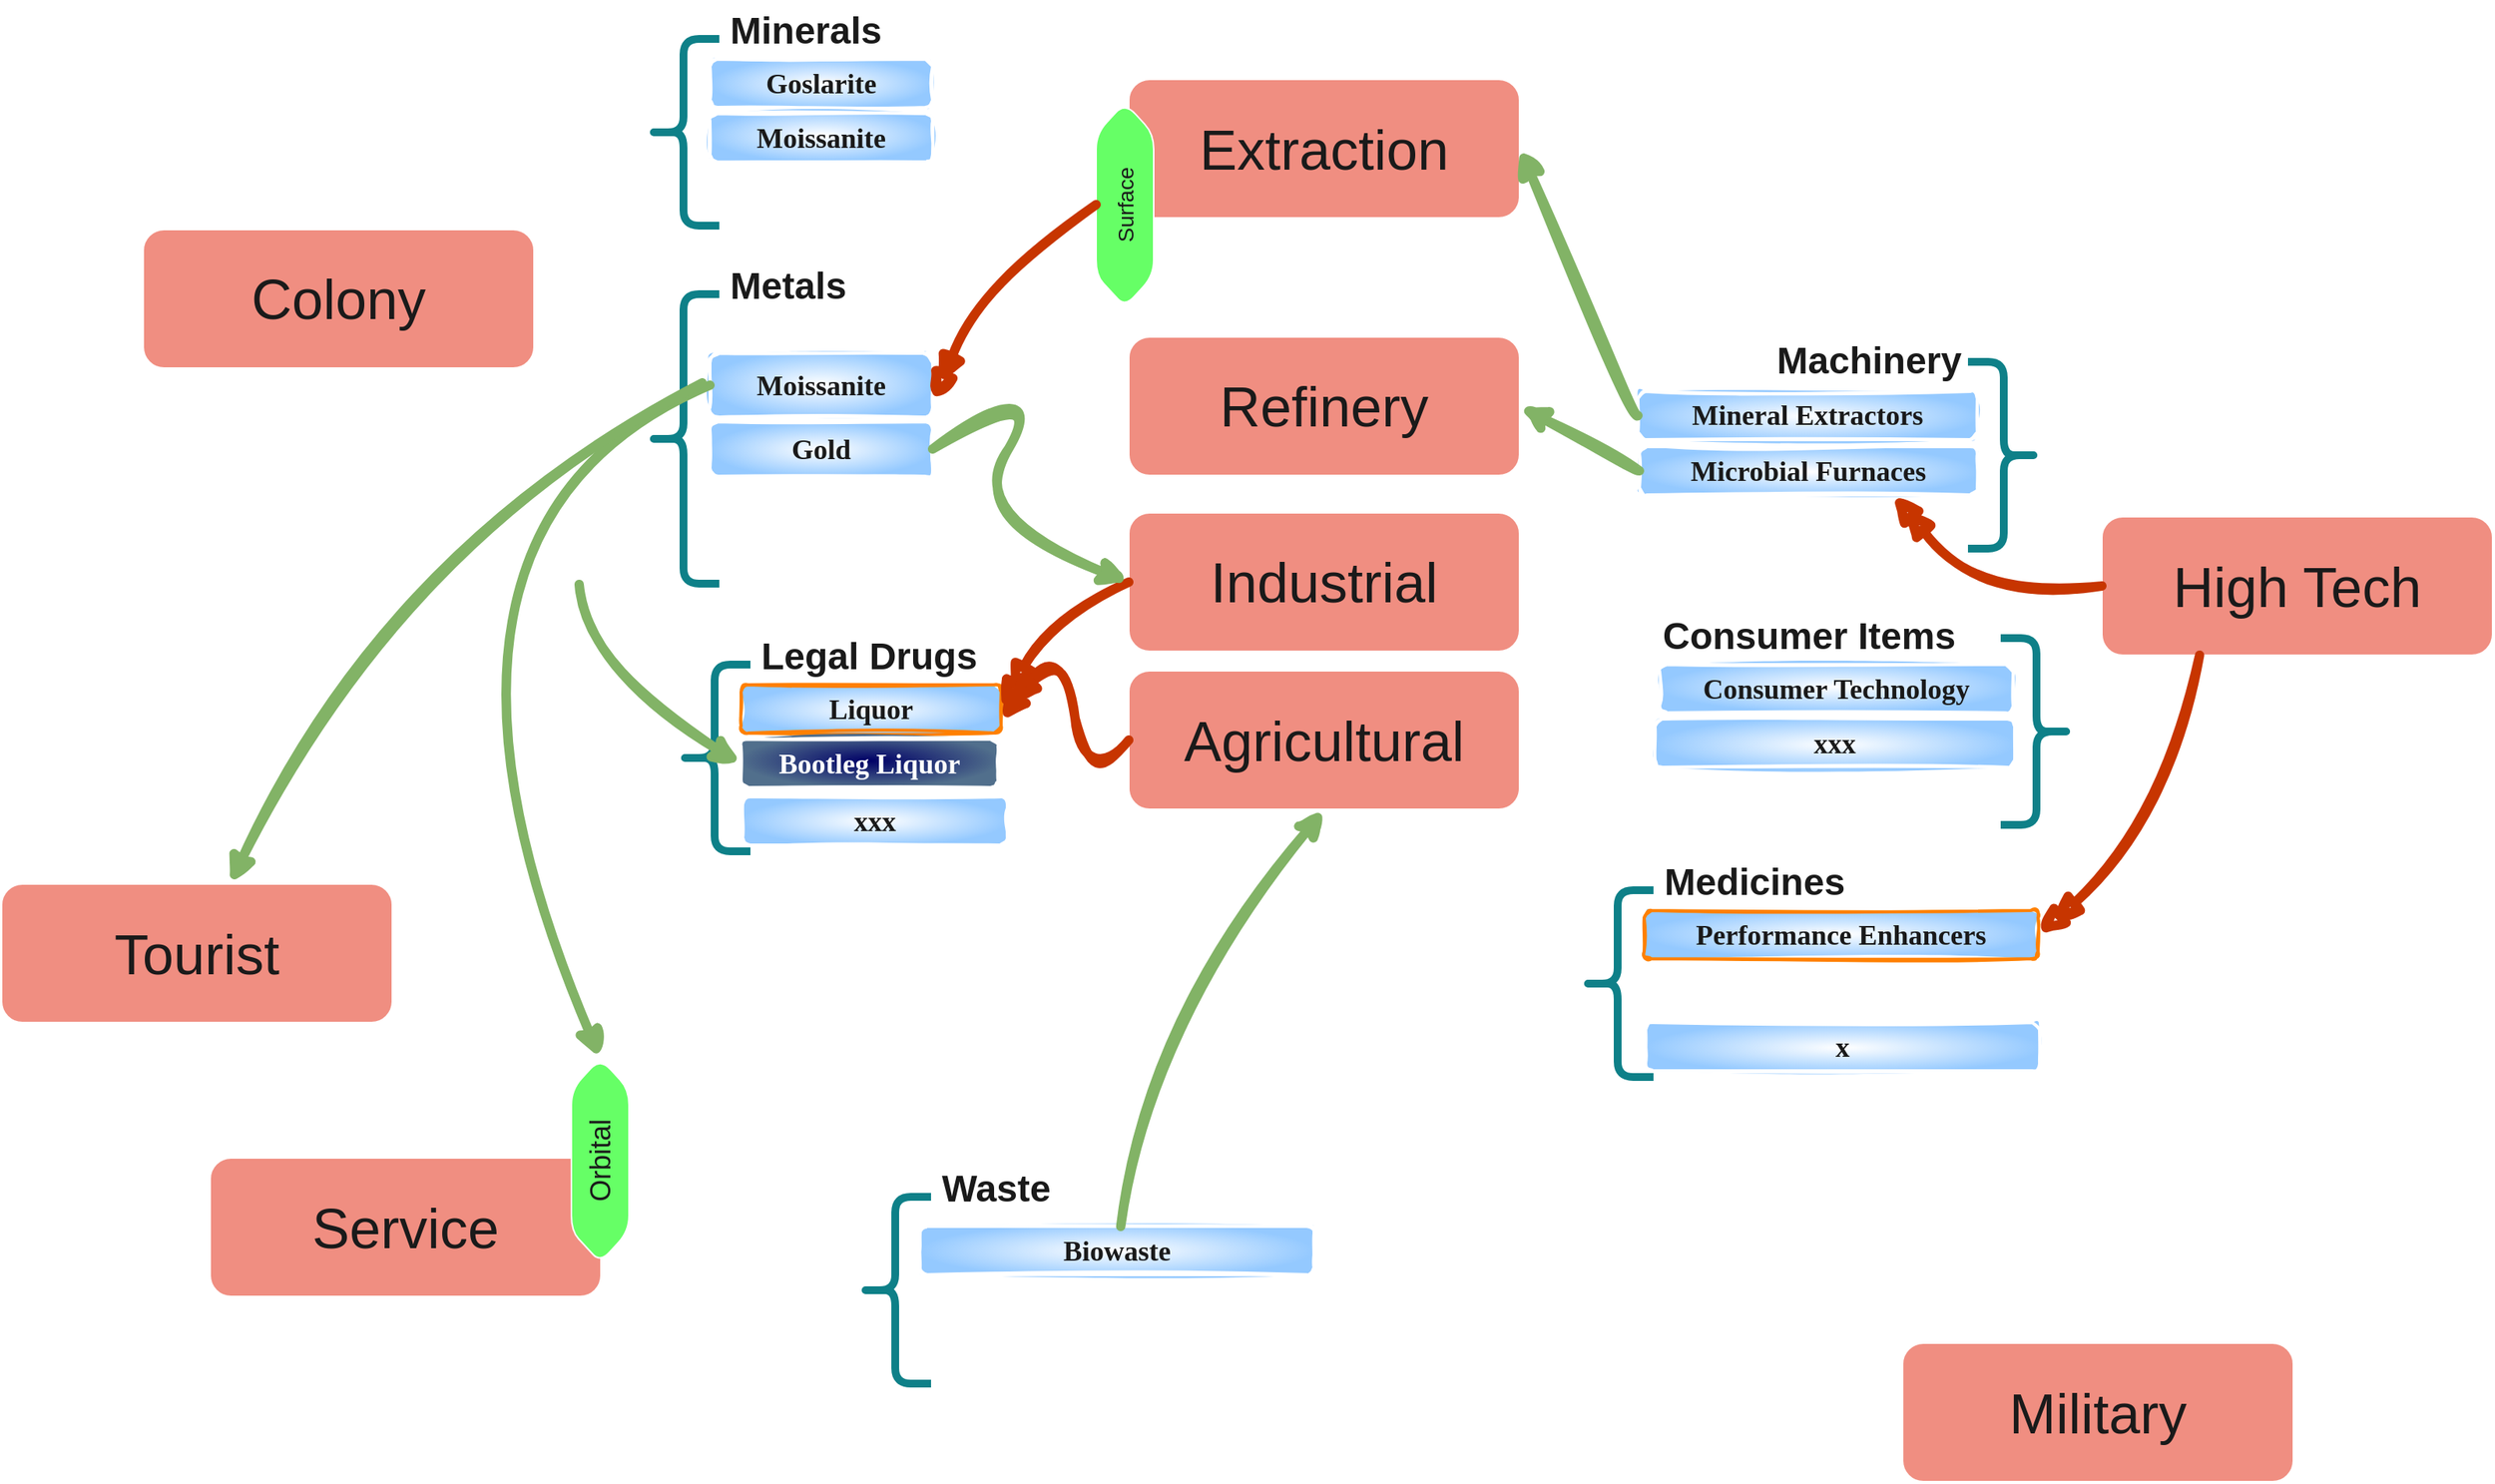 <mxfile version="22.1.1" type="github">
  <diagram name="Page-1" id="42789a77-a242-8287-6e28-9cd8cfd52e62">
    <mxGraphModel dx="2237" dy="1320" grid="0" gridSize="10" guides="1" tooltips="1" connect="1" arrows="1" fold="1" page="1" pageScale="1" pageWidth="1654" pageHeight="1169" background="none" math="0" shadow="0">
      <root>
        <mxCell id="0" />
        <mxCell id="1" parent="0" />
        <mxCell id="SEyN5DobXSdOFwQs9KvG-2" value="" style="shape=curlyBracket;whiteSpace=wrap;html=1;rounded=1;labelPosition=left;verticalLabelPosition=middle;align=right;verticalAlign=middle;strokeColor=#FFFFFF;fontColor=#1A1A1A;fillColor=#F08E81;" vertex="1" parent="1">
          <mxGeometry x="452" y="46.5" width="20" height="120" as="geometry" />
        </mxCell>
        <mxCell id="SEyN5DobXSdOFwQs9KvG-3" value="" style="shape=curlyBracket;whiteSpace=wrap;html=1;rounded=1;flipH=1;labelPosition=right;verticalLabelPosition=middle;align=left;verticalAlign=middle;strokeColor=#FFFFFF;fontColor=#1A1A1A;fillColor=#F08E81;" vertex="1" parent="1">
          <mxGeometry x="452" y="46.5" width="20" height="120" as="geometry" />
        </mxCell>
        <mxCell id="SEyN5DobXSdOFwQs9KvG-4" value="" style="shape=curlyBracket;whiteSpace=wrap;html=1;rounded=1;labelPosition=left;verticalLabelPosition=middle;align=right;verticalAlign=middle;strokeColor=#0e8088;fillColor=#b0e3e6;strokeWidth=5;perimeterSpacing=2;shadow=0;" vertex="1" parent="1">
          <mxGeometry x="455" y="65" width="46" height="120" as="geometry" />
        </mxCell>
        <mxCell id="SEyN5DobXSdOFwQs9KvG-5" value="Goslarite" style="rounded=1;whiteSpace=wrap;html=1;strokeWidth=2;fillWeight=4;hachureGap=8;hachureAngle=45;fillColor=default;sketch=1;strokeColor=#FFFFFF;fontColor=#1A1A1A;fontStyle=1;fontSize=18;labelBorderColor=none;fontFamily=Lucida Console;gradientColor=#94C9FF;gradientDirection=radial;" vertex="1" parent="1">
          <mxGeometry x="495" y="78" width="143" height="31" as="geometry" />
        </mxCell>
        <mxCell id="SEyN5DobXSdOFwQs9KvG-6" value="Moissanite" style="rounded=1;whiteSpace=wrap;html=1;strokeWidth=2;fillWeight=4;hachureGap=8;hachureAngle=45;fillColor=default;sketch=1;strokeColor=#FFFFFF;fontColor=#1A1A1A;fontStyle=1;fontSize=18;labelBorderColor=none;fontFamily=Lucida Console;gradientColor=#94C9FF;gradientDirection=radial;" vertex="1" parent="1">
          <mxGeometry x="495" y="113" width="143" height="31" as="geometry" />
        </mxCell>
        <mxCell id="SEyN5DobXSdOFwQs9KvG-7" value="Minerals" style="text;strokeColor=none;fillColor=none;html=1;fontSize=24;fontStyle=1;verticalAlign=middle;align=left;fontColor=#1A1A1A;" vertex="1" parent="1">
          <mxGeometry x="506" y="40" width="100" height="40" as="geometry" />
        </mxCell>
        <mxCell id="SEyN5DobXSdOFwQs9KvG-10" value="Extraction" style="rounded=1;whiteSpace=wrap;html=1;strokeColor=#FFFFFF;fontColor=#1A1A1A;fillColor=#F08E81;fontSize=36;" vertex="1" parent="1">
          <mxGeometry x="764" y="91" width="251" height="89" as="geometry" />
        </mxCell>
        <mxCell id="SEyN5DobXSdOFwQs9KvG-11" value="Refinery" style="rounded=1;whiteSpace=wrap;html=1;strokeColor=#FFFFFF;fontColor=#1A1A1A;fillColor=#F08E81;fontSize=36;" vertex="1" parent="1">
          <mxGeometry x="764" y="256.5" width="251" height="89" as="geometry" />
        </mxCell>
        <mxCell id="SEyN5DobXSdOFwQs9KvG-12" value="High Tech" style="rounded=1;whiteSpace=wrap;html=1;strokeColor=#FFFFFF;fontColor=#1A1A1A;fillColor=#F08E81;fontSize=36;" vertex="1" parent="1">
          <mxGeometry x="1389" y="372" width="251" height="89" as="geometry" />
        </mxCell>
        <mxCell id="SEyN5DobXSdOFwQs9KvG-13" value="Industrial" style="rounded=1;whiteSpace=wrap;html=1;strokeColor=#FFFFFF;fontColor=#1A1A1A;fillColor=#F08E81;fontSize=36;" vertex="1" parent="1">
          <mxGeometry x="764" y="369.5" width="251" height="89" as="geometry" />
        </mxCell>
        <mxCell id="SEyN5DobXSdOFwQs9KvG-15" value="Microbial Furnaces" style="rounded=1;whiteSpace=wrap;html=1;strokeWidth=2;fillWeight=4;hachureGap=8;hachureAngle=45;fillColor=default;sketch=1;strokeColor=#FFFFFF;fontColor=#1A1A1A;fontStyle=1;fontSize=18;labelBorderColor=none;fontFamily=Lucida Console;gradientColor=#94C9FF;gradientDirection=radial;" vertex="1" parent="1">
          <mxGeometry x="1092" y="327" width="217" height="31" as="geometry" />
        </mxCell>
        <mxCell id="SEyN5DobXSdOFwQs9KvG-24" style="edgeStyle=orthogonalEdgeStyle;rounded=0;orthogonalLoop=1;jettySize=auto;html=1;exitX=0.25;exitY=0;exitDx=0;exitDy=0;strokeColor=#182E3E;fontColor=#1A1A1A;" edge="1" parent="1" source="SEyN5DobXSdOFwQs9KvG-16">
          <mxGeometry relative="1" as="geometry">
            <mxPoint x="1154.146" y="310.161" as="targetPoint" />
          </mxGeometry>
        </mxCell>
        <mxCell id="SEyN5DobXSdOFwQs9KvG-16" value="Mineral Extractors" style="rounded=1;whiteSpace=wrap;html=1;strokeWidth=2;fillWeight=4;hachureGap=8;hachureAngle=45;fillColor=default;sketch=1;strokeColor=#FFFFFF;fontColor=#1A1A1A;fontStyle=1;fontSize=18;labelBorderColor=none;fontFamily=Lucida Console;gradientColor=#94C9FF;gradientDirection=radial;" vertex="1" parent="1">
          <mxGeometry x="1091" y="291.5" width="218" height="31" as="geometry" />
        </mxCell>
        <mxCell id="SEyN5DobXSdOFwQs9KvG-17" value="Machinery" style="text;strokeColor=none;fillColor=none;html=1;fontSize=24;fontStyle=1;verticalAlign=middle;align=right;fontColor=#1A1A1A;" vertex="1" parent="1">
          <mxGeometry x="1084" y="252" width="216" height="39.5" as="geometry" />
        </mxCell>
        <mxCell id="SEyN5DobXSdOFwQs9KvG-18" value="" style="shape=curlyBracket;whiteSpace=wrap;html=1;rounded=1;labelPosition=left;verticalLabelPosition=middle;align=right;verticalAlign=middle;strokeColor=#0e8088;fillColor=#b0e3e6;strokeWidth=5;perimeterSpacing=2;shadow=0;rotation=-180;" vertex="1" parent="1">
          <mxGeometry x="1303" y="272.5" width="46" height="120" as="geometry" />
        </mxCell>
        <mxCell id="SEyN5DobXSdOFwQs9KvG-20" value="Consumer Technology" style="rounded=1;whiteSpace=wrap;html=1;strokeWidth=2;fillWeight=4;hachureGap=8;hachureAngle=45;fillColor=default;sketch=1;strokeColor=#FFFFFF;fontColor=#1A1A1A;fontStyle=1;fontSize=18;labelBorderColor=none;fontFamily=Lucida Console;gradientColor=#94C9FF;gradientDirection=radial;" vertex="1" parent="1">
          <mxGeometry x="1105" y="467" width="227" height="31" as="geometry" />
        </mxCell>
        <mxCell id="SEyN5DobXSdOFwQs9KvG-21" value="xxx" style="rounded=1;whiteSpace=wrap;html=1;strokeWidth=2;fillWeight=4;hachureGap=8;hachureAngle=45;fillColor=default;sketch=1;strokeColor=#FFFFFF;fontColor=#1A1A1A;fontStyle=1;fontSize=18;labelBorderColor=none;fontFamily=Lucida Console;gradientColor=#94C9FF;gradientDirection=radial;" vertex="1" parent="1">
          <mxGeometry x="1102" y="502" width="231" height="31" as="geometry" />
        </mxCell>
        <mxCell id="SEyN5DobXSdOFwQs9KvG-22" value="Consumer Items" style="text;strokeColor=none;fillColor=none;html=1;fontSize=24;fontStyle=1;verticalAlign=middle;align=left;fontColor=#1A1A1A;" vertex="1" parent="1">
          <mxGeometry x="1105" y="429" width="221" height="40" as="geometry" />
        </mxCell>
        <mxCell id="SEyN5DobXSdOFwQs9KvG-23" value="" style="shape=curlyBracket;whiteSpace=wrap;html=1;rounded=1;labelPosition=left;verticalLabelPosition=middle;align=right;verticalAlign=middle;strokeColor=#0e8088;fillColor=#b0e3e6;strokeWidth=5;perimeterSpacing=2;shadow=0;rotation=-180;" vertex="1" parent="1">
          <mxGeometry x="1324" y="450" width="46" height="120" as="geometry" />
        </mxCell>
        <mxCell id="SEyN5DobXSdOFwQs9KvG-25" value="" style="endArrow=classic;html=1;strokeColor=#82b366;fontColor=#1A1A1A;exitX=0;exitY=0.5;exitDx=0;exitDy=0;entryX=1;entryY=0.5;entryDx=0;entryDy=0;fillColor=#d5e8d4;gradientColor=#97d077;curved=1;strokeWidth=6;sketch=1;curveFitting=1;jiggle=2;" edge="1" parent="1" source="SEyN5DobXSdOFwQs9KvG-15" target="SEyN5DobXSdOFwQs9KvG-11">
          <mxGeometry relative="1" as="geometry">
            <mxPoint x="606" y="530" as="sourcePoint" />
            <mxPoint x="706" y="530" as="targetPoint" />
          </mxGeometry>
        </mxCell>
        <mxCell id="SEyN5DobXSdOFwQs9KvG-29" value="" style="endArrow=classic;html=1;strokeColor=#82b366;fontColor=#1A1A1A;exitX=0;exitY=0.5;exitDx=0;exitDy=0;entryX=1;entryY=0.5;entryDx=0;entryDy=0;fillColor=#d5e8d4;gradientColor=#97d077;curved=1;strokeWidth=6;sketch=1;curveFitting=1;jiggle=2;" edge="1" parent="1" source="SEyN5DobXSdOFwQs9KvG-16" target="SEyN5DobXSdOFwQs9KvG-10">
          <mxGeometry relative="1" as="geometry">
            <mxPoint x="1102" y="269" as="sourcePoint" />
            <mxPoint x="1025" y="311" as="targetPoint" />
          </mxGeometry>
        </mxCell>
        <mxCell id="SEyN5DobXSdOFwQs9KvG-30" value="" style="shape=curlyBracket;whiteSpace=wrap;html=1;rounded=1;labelPosition=left;verticalLabelPosition=middle;align=right;verticalAlign=middle;strokeColor=#0e8088;fillColor=#b0e3e6;strokeWidth=5;perimeterSpacing=2;shadow=0;" vertex="1" parent="1">
          <mxGeometry x="475" y="467" width="46" height="120" as="geometry" />
        </mxCell>
        <mxCell id="SEyN5DobXSdOFwQs9KvG-31" value="Liquor" style="rounded=1;whiteSpace=wrap;html=1;strokeWidth=2;fillWeight=4;hachureGap=8;hachureAngle=45;fillColor=default;sketch=1;strokeColor=#FF8000;fontColor=#1A1A1A;fontStyle=1;fontSize=18;labelBorderColor=none;fontFamily=Lucida Console;gradientColor=#94C9FF;gradientDirection=radial;" vertex="1" parent="1">
          <mxGeometry x="515" y="480" width="167" height="31" as="geometry" />
        </mxCell>
        <mxCell id="SEyN5DobXSdOFwQs9KvG-32" value="Bootleg Liquor" style="rounded=1;whiteSpace=wrap;html=1;strokeWidth=2;fillWeight=4;hachureGap=8;hachureAngle=45;fillColor=#000066;sketch=1;strokeColor=#FFFFFF;fontColor=#FFFFFF;fontStyle=1;fontSize=18;labelBorderColor=none;fontFamily=Lucida Console;gradientColor=#516F8C;gradientDirection=radial;" vertex="1" parent="1">
          <mxGeometry x="515" y="515" width="165" height="31" as="geometry" />
        </mxCell>
        <mxCell id="SEyN5DobXSdOFwQs9KvG-33" value="Legal Drugs" style="text;strokeColor=none;fillColor=none;html=1;fontSize=24;fontStyle=1;verticalAlign=middle;align=left;fontColor=#1A1A1A;" vertex="1" parent="1">
          <mxGeometry x="526" y="442" width="100" height="40" as="geometry" />
        </mxCell>
        <mxCell id="SEyN5DobXSdOFwQs9KvG-34" value="Agricultural" style="rounded=1;whiteSpace=wrap;html=1;strokeColor=#FFFFFF;fontColor=#1A1A1A;fillColor=#F08E81;fontSize=36;" vertex="1" parent="1">
          <mxGeometry x="764" y="471" width="251" height="89" as="geometry" />
        </mxCell>
        <mxCell id="SEyN5DobXSdOFwQs9KvG-35" value="" style="endArrow=doubleBlock;html=1;strokeColor=#C73500;fontColor=#1A1A1A;exitX=0;exitY=0.5;exitDx=0;exitDy=0;entryX=1;entryY=0.5;entryDx=0;entryDy=0;fillColor=#fa6800;curved=1;strokeWidth=6;sketch=1;curveFitting=1;jiggle=2;startArrow=none;startFill=0;targetPerimeterSpacing=0;endFill=1;" edge="1" parent="1" source="SEyN5DobXSdOFwQs9KvG-13" target="SEyN5DobXSdOFwQs9KvG-31">
          <mxGeometry relative="1" as="geometry">
            <mxPoint x="806" y="664" as="sourcePoint" />
            <mxPoint x="730" y="550" as="targetPoint" />
            <Array as="points">
              <mxPoint x="710" y="443" />
            </Array>
          </mxGeometry>
        </mxCell>
        <mxCell id="SEyN5DobXSdOFwQs9KvG-37" value="" style="endArrow=doubleBlock;html=1;strokeColor=#C73500;fontColor=#1A1A1A;exitX=0;exitY=0.5;exitDx=0;exitDy=0;fillColor=#fa6800;curved=1;strokeWidth=6;sketch=1;curveFitting=1;jiggle=2;startArrow=none;startFill=0;targetPerimeterSpacing=0;endFill=1;entryX=1;entryY=0.75;entryDx=0;entryDy=0;" edge="1" parent="1" source="SEyN5DobXSdOFwQs9KvG-34" target="SEyN5DobXSdOFwQs9KvG-31">
          <mxGeometry relative="1" as="geometry">
            <mxPoint x="774" y="424" as="sourcePoint" />
            <mxPoint x="691" y="575" as="targetPoint" />
            <Array as="points">
              <mxPoint x="739" y="550" />
              <mxPoint x="720" y="453" />
            </Array>
          </mxGeometry>
        </mxCell>
        <mxCell id="SEyN5DobXSdOFwQs9KvG-39" value="xxx" style="rounded=1;whiteSpace=wrap;html=1;strokeWidth=2;fillWeight=4;hachureGap=8;hachureAngle=45;fillColor=default;sketch=1;strokeColor=#FFFFFF;fontColor=#1A1A1A;fontStyle=1;fontSize=18;labelBorderColor=none;fontFamily=Lucida Console;gradientColor=#94C9FF;gradientDirection=radial;" vertex="1" parent="1">
          <mxGeometry x="516" y="552" width="170" height="31" as="geometry" />
        </mxCell>
        <mxCell id="SEyN5DobXSdOFwQs9KvG-41" value="" style="endArrow=classic;html=1;strokeColor=#82b366;fontColor=#1A1A1A;exitX=1;exitY=0.5;exitDx=0;exitDy=0;entryX=0;entryY=0.5;entryDx=0;entryDy=0;fillColor=#d5e8d4;gradientColor=#97d077;curved=1;strokeWidth=6;sketch=1;curveFitting=1;jiggle=2;" edge="1" parent="1" target="SEyN5DobXSdOFwQs9KvG-32">
          <mxGeometry relative="1" as="geometry">
            <mxPoint x="411" y="415.5" as="sourcePoint" />
            <mxPoint x="297" y="604" as="targetPoint" />
            <Array as="points">
              <mxPoint x="420" y="475" />
            </Array>
          </mxGeometry>
        </mxCell>
        <mxCell id="SEyN5DobXSdOFwQs9KvG-42" value="" style="shape=curlyBracket;whiteSpace=wrap;html=1;rounded=1;labelPosition=left;verticalLabelPosition=middle;align=right;verticalAlign=middle;strokeColor=#0e8088;fillColor=#b0e3e6;strokeWidth=5;perimeterSpacing=2;shadow=0;" vertex="1" parent="1">
          <mxGeometry x="1055" y="612" width="46" height="120" as="geometry" />
        </mxCell>
        <mxCell id="SEyN5DobXSdOFwQs9KvG-43" value="Performance Enhancers" style="rounded=1;whiteSpace=wrap;html=1;strokeWidth=2;fillWeight=4;hachureGap=8;hachureAngle=45;fillColor=default;sketch=1;strokeColor=#FF8000;fontColor=#1A1A1A;fontStyle=1;fontSize=18;labelBorderColor=none;fontFamily=Lucida Console;gradientColor=#94C9FF;gradientDirection=radial;" vertex="1" parent="1">
          <mxGeometry x="1095" y="625" width="253" height="31" as="geometry" />
        </mxCell>
        <mxCell id="SEyN5DobXSdOFwQs9KvG-45" value="Medicines" style="text;strokeColor=none;fillColor=none;html=1;fontSize=24;fontStyle=1;verticalAlign=middle;align=left;fontColor=#1A1A1A;" vertex="1" parent="1">
          <mxGeometry x="1106" y="587" width="100" height="40" as="geometry" />
        </mxCell>
        <mxCell id="SEyN5DobXSdOFwQs9KvG-46" value="x" style="rounded=1;whiteSpace=wrap;html=1;strokeWidth=2;fillWeight=4;hachureGap=8;hachureAngle=45;fillColor=default;sketch=1;strokeColor=#FFFFFF;fontColor=#1A1A1A;fontStyle=1;fontSize=18;labelBorderColor=none;fontFamily=Lucida Console;gradientColor=#94C9FF;gradientDirection=radial;" vertex="1" parent="1">
          <mxGeometry x="1096" y="697" width="253" height="31" as="geometry" />
        </mxCell>
        <mxCell id="SEyN5DobXSdOFwQs9KvG-47" value="" style="endArrow=doubleBlock;html=1;strokeColor=#C73500;fontColor=#1A1A1A;exitX=0.25;exitY=1;exitDx=0;exitDy=0;fillColor=#fa6800;curved=1;strokeWidth=6;sketch=1;curveFitting=1;jiggle=2;startArrow=none;startFill=0;targetPerimeterSpacing=0;endFill=1;entryX=1;entryY=0.5;entryDx=0;entryDy=0;" edge="1" parent="1" source="SEyN5DobXSdOFwQs9KvG-12" target="SEyN5DobXSdOFwQs9KvG-43">
          <mxGeometry relative="1" as="geometry">
            <mxPoint x="1216.757" y="724.005" as="sourcePoint" />
            <mxPoint x="853" y="725.77" as="targetPoint" />
            <Array as="points">
              <mxPoint x="1432" y="568" />
            </Array>
          </mxGeometry>
        </mxCell>
        <mxCell id="SEyN5DobXSdOFwQs9KvG-48" value="" style="endArrow=doubleBlock;html=1;strokeColor=#C73500;fontColor=#1A1A1A;fillColor=#fa6800;curved=1;strokeWidth=6;sketch=1;curveFitting=1;jiggle=2;startArrow=none;startFill=0;targetPerimeterSpacing=0;endFill=1;exitX=0;exitY=0.5;exitDx=0;exitDy=0;entryX=0.75;entryY=1;entryDx=0;entryDy=0;" edge="1" parent="1" source="SEyN5DobXSdOFwQs9KvG-12" target="SEyN5DobXSdOFwQs9KvG-15">
          <mxGeometry relative="1" as="geometry">
            <mxPoint x="1404" y="191" as="sourcePoint" />
            <mxPoint x="727" y="872" as="targetPoint" />
            <Array as="points">
              <mxPoint x="1314" y="428" />
            </Array>
          </mxGeometry>
        </mxCell>
        <mxCell id="SEyN5DobXSdOFwQs9KvG-49" value="Colony" style="rounded=1;whiteSpace=wrap;html=1;strokeColor=#FFFFFF;fontColor=#1A1A1A;fillColor=#F08E81;fontSize=36;" vertex="1" parent="1">
          <mxGeometry x="131" y="187.5" width="251" height="89" as="geometry" />
        </mxCell>
        <mxCell id="SEyN5DobXSdOFwQs9KvG-50" value="Tourist" style="rounded=1;whiteSpace=wrap;html=1;strokeColor=#FFFFFF;fontColor=#1A1A1A;fillColor=#F08E81;fontSize=36;" vertex="1" parent="1">
          <mxGeometry x="40" y="608" width="251" height="89" as="geometry" />
        </mxCell>
        <mxCell id="SEyN5DobXSdOFwQs9KvG-52" value="Military" style="rounded=1;whiteSpace=wrap;html=1;strokeColor=#FFFFFF;fontColor=#1A1A1A;fillColor=#F08E81;fontSize=36;" vertex="1" parent="1">
          <mxGeometry x="1261" y="903" width="251" height="89" as="geometry" />
        </mxCell>
        <mxCell id="SEyN5DobXSdOFwQs9KvG-53" value="" style="shape=curlyBracket;whiteSpace=wrap;html=1;rounded=1;labelPosition=left;verticalLabelPosition=middle;align=right;verticalAlign=middle;strokeColor=#FFFFFF;fontColor=#1A1A1A;fillColor=#F08E81;" vertex="1" parent="1">
          <mxGeometry x="452" y="210.5" width="20" height="120" as="geometry" />
        </mxCell>
        <mxCell id="SEyN5DobXSdOFwQs9KvG-54" value="" style="shape=curlyBracket;whiteSpace=wrap;html=1;rounded=1;flipH=1;labelPosition=right;verticalLabelPosition=middle;align=left;verticalAlign=middle;strokeColor=#FFFFFF;fontColor=#1A1A1A;fillColor=#F08E81;" vertex="1" parent="1">
          <mxGeometry x="452" y="210.5" width="20" height="120" as="geometry" />
        </mxCell>
        <mxCell id="SEyN5DobXSdOFwQs9KvG-55" value="" style="shape=curlyBracket;whiteSpace=wrap;html=1;rounded=1;labelPosition=left;verticalLabelPosition=middle;align=right;verticalAlign=middle;strokeColor=#0e8088;fillColor=#b0e3e6;strokeWidth=5;perimeterSpacing=2;shadow=0;" vertex="1" parent="1">
          <mxGeometry x="455" y="229" width="46" height="186" as="geometry" />
        </mxCell>
        <mxCell id="SEyN5DobXSdOFwQs9KvG-56" value="Gold" style="rounded=1;whiteSpace=wrap;html=1;strokeWidth=2;fillWeight=4;hachureGap=8;hachureAngle=45;fillColor=default;sketch=1;strokeColor=#FFFFFF;fontColor=#1A1A1A;fontStyle=1;fontSize=18;labelBorderColor=none;fontFamily=Lucida Console;gradientColor=#94C9FF;gradientDirection=radial;" vertex="1" parent="1">
          <mxGeometry x="495" y="311" width="143" height="35" as="geometry" />
        </mxCell>
        <mxCell id="SEyN5DobXSdOFwQs9KvG-57" value="Moissanite" style="rounded=1;whiteSpace=wrap;html=1;strokeWidth=2;fillWeight=4;hachureGap=8;hachureAngle=45;fillColor=default;sketch=1;strokeColor=#FFFFFF;fontColor=#1A1A1A;fontStyle=1;fontSize=18;labelBorderColor=none;fontFamily=Lucida Console;gradientColor=#94C9FF;gradientDirection=radial;" vertex="1" parent="1">
          <mxGeometry x="495" y="267" width="143" height="41" as="geometry" />
        </mxCell>
        <mxCell id="SEyN5DobXSdOFwQs9KvG-58" value="Metals" style="text;strokeColor=none;fillColor=none;html=1;fontSize=24;fontStyle=1;verticalAlign=middle;align=left;fontColor=#1A1A1A;" vertex="1" parent="1">
          <mxGeometry x="506" y="204" width="100" height="40" as="geometry" />
        </mxCell>
        <mxCell id="SEyN5DobXSdOFwQs9KvG-59" value="" style="endArrow=classic;html=1;strokeColor=#82b366;fontColor=#1A1A1A;exitX=1;exitY=0.5;exitDx=0;exitDy=0;entryX=0;entryY=0.5;entryDx=0;entryDy=0;fillColor=#d5e8d4;gradientColor=#97d077;curved=1;strokeWidth=6;sketch=1;curveFitting=1;jiggle=2;" edge="1" parent="1" source="SEyN5DobXSdOFwQs9KvG-56" target="SEyN5DobXSdOFwQs9KvG-13">
          <mxGeometry relative="1" as="geometry">
            <mxPoint x="1101" y="317" as="sourcePoint" />
            <mxPoint x="1025" y="203" as="targetPoint" />
            <Array as="points">
              <mxPoint x="714" y="282" />
              <mxPoint x="660" y="374" />
            </Array>
          </mxGeometry>
        </mxCell>
        <mxCell id="SEyN5DobXSdOFwQs9KvG-60" value="" style="shape=curlyBracket;whiteSpace=wrap;html=1;rounded=1;labelPosition=left;verticalLabelPosition=middle;align=right;verticalAlign=middle;strokeColor=#0e8088;fillColor=#b0e3e6;strokeWidth=5;perimeterSpacing=2;shadow=0;" vertex="1" parent="1">
          <mxGeometry x="591" y="809" width="46" height="120" as="geometry" />
        </mxCell>
        <mxCell id="SEyN5DobXSdOFwQs9KvG-62" value="Waste" style="text;strokeColor=none;fillColor=none;html=1;fontSize=24;fontStyle=1;verticalAlign=middle;align=left;fontColor=#1A1A1A;" vertex="1" parent="1">
          <mxGeometry x="642" y="784" width="100" height="40" as="geometry" />
        </mxCell>
        <mxCell id="SEyN5DobXSdOFwQs9KvG-63" value="Biowaste" style="rounded=1;whiteSpace=wrap;html=1;strokeWidth=2;fillWeight=4;hachureGap=8;hachureAngle=45;fillColor=default;sketch=1;strokeColor=#FFFFFF;fontColor=#1A1A1A;fontStyle=1;fontSize=18;labelBorderColor=none;fontFamily=Lucida Console;gradientColor=#94C9FF;gradientDirection=radial;" vertex="1" parent="1">
          <mxGeometry x="630" y="828" width="253" height="31" as="geometry" />
        </mxCell>
        <mxCell id="SEyN5DobXSdOFwQs9KvG-64" value="" style="endArrow=classic;html=1;strokeColor=#82b366;fontColor=#1A1A1A;entryX=0.5;entryY=1;entryDx=0;entryDy=0;fillColor=#d5e8d4;gradientColor=#97d077;curved=1;strokeWidth=6;sketch=1;curveFitting=1;jiggle=2;" edge="1" parent="1" source="SEyN5DobXSdOFwQs9KvG-63" target="SEyN5DobXSdOFwQs9KvG-34">
          <mxGeometry relative="1" as="geometry">
            <mxPoint x="648" y="266" as="sourcePoint" />
            <mxPoint x="774" y="424" as="targetPoint" />
            <Array as="points">
              <mxPoint x="778" y="700" />
            </Array>
          </mxGeometry>
        </mxCell>
        <mxCell id="SEyN5DobXSdOFwQs9KvG-66" value="Surface" style="shape=hexagon;perimeter=hexagonPerimeter2;whiteSpace=wrap;html=1;fixedSize=1;strokeColor=#FFFFFF;fontColor=#1A1A1A;fillColor=#66FF66;fontSize=14;rounded=1;rotation=-90;" vertex="1" parent="1">
          <mxGeometry x="696" y="153" width="131" height="37" as="geometry" />
        </mxCell>
        <mxCell id="SEyN5DobXSdOFwQs9KvG-68" value="" style="endArrow=doubleBlock;html=1;strokeColor=#C73500;fontColor=#1A1A1A;exitX=0.5;exitY=0;exitDx=0;exitDy=0;entryX=1;entryY=0.75;entryDx=0;entryDy=0;fillColor=#fa6800;curved=1;strokeWidth=6;sketch=1;curveFitting=1;jiggle=2;startArrow=none;startFill=0;targetPerimeterSpacing=0;endFill=1;" edge="1" parent="1" source="SEyN5DobXSdOFwQs9KvG-66" target="SEyN5DobXSdOFwQs9KvG-57">
          <mxGeometry relative="1" as="geometry">
            <mxPoint x="774" y="598" as="sourcePoint" />
            <mxPoint x="692" y="680" as="targetPoint" />
            <Array as="points">
              <mxPoint x="670" y="225" />
            </Array>
          </mxGeometry>
        </mxCell>
        <mxCell id="SEyN5DobXSdOFwQs9KvG-70" value="Service" style="rounded=1;whiteSpace=wrap;html=1;strokeColor=#FFFFFF;fontColor=#1A1A1A;fillColor=#F08E81;fontSize=36;" vertex="1" parent="1">
          <mxGeometry x="174" y="784" width="251" height="89" as="geometry" />
        </mxCell>
        <mxCell id="SEyN5DobXSdOFwQs9KvG-71" value="Orbital" style="shape=hexagon;perimeter=hexagonPerimeter2;whiteSpace=wrap;html=1;fixedSize=1;strokeColor=#FFFFFF;fontColor=#1A1A1A;fillColor=#66FF66;fontSize=18;rounded=1;rotation=-90;" vertex="1" parent="1">
          <mxGeometry x="359" y="767" width="131" height="37" as="geometry" />
        </mxCell>
        <mxCell id="SEyN5DobXSdOFwQs9KvG-72" value="" style="endArrow=classic;html=1;strokeColor=#82b366;fontColor=#1A1A1A;exitX=0;exitY=0.5;exitDx=0;exitDy=0;entryX=1;entryY=0.5;entryDx=0;entryDy=0;fillColor=#d5e8d4;gradientColor=#97d077;curved=1;strokeWidth=6;sketch=1;curveFitting=1;jiggle=2;" edge="1" parent="1" source="SEyN5DobXSdOFwQs9KvG-57" target="SEyN5DobXSdOFwQs9KvG-71">
          <mxGeometry relative="1" as="geometry">
            <mxPoint x="160" y="955" as="sourcePoint" />
            <mxPoint x="286" y="1040" as="targetPoint" />
            <Array as="points">
              <mxPoint x="281" y="379" />
            </Array>
          </mxGeometry>
        </mxCell>
        <mxCell id="SEyN5DobXSdOFwQs9KvG-73" value="" style="endArrow=classic;html=1;strokeColor=#82b366;fontColor=#1A1A1A;fillColor=#d5e8d4;gradientColor=#97d077;curved=1;strokeWidth=6;sketch=1;curveFitting=1;jiggle=2;" edge="1" parent="1" target="SEyN5DobXSdOFwQs9KvG-50">
          <mxGeometry relative="1" as="geometry">
            <mxPoint x="490" y="286" as="sourcePoint" />
            <mxPoint x="435" y="730" as="targetPoint" />
            <Array as="points">
              <mxPoint x="291" y="389" />
            </Array>
          </mxGeometry>
        </mxCell>
      </root>
    </mxGraphModel>
  </diagram>
</mxfile>
